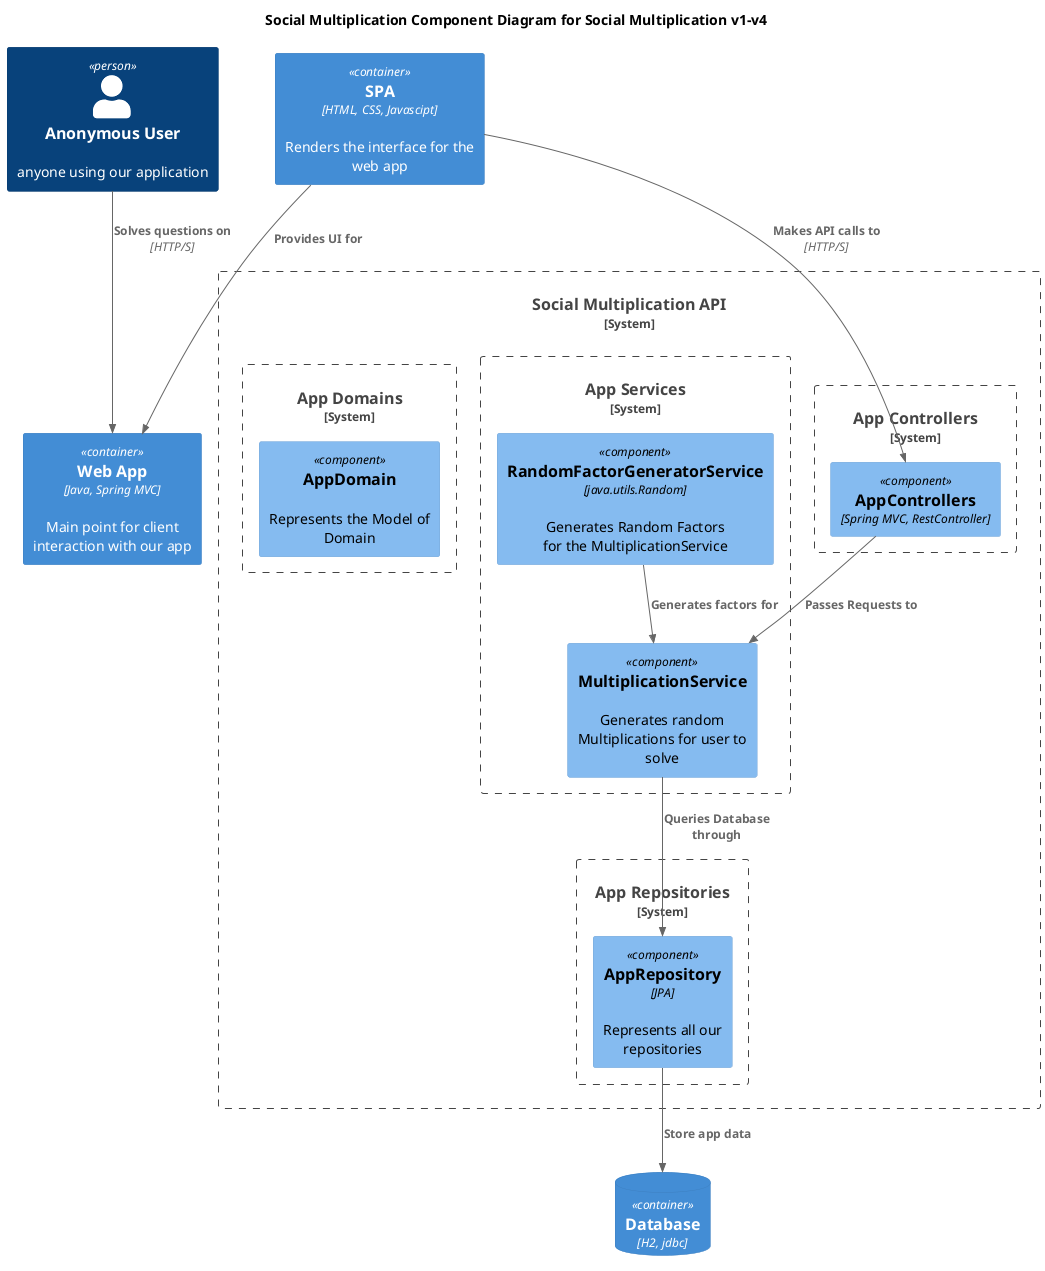 @startuml social-multiplication
!include <C4/C4_Component>

title Social Multiplication Component Diagram for Social Multiplication v1-v4

Person(person, "Anonymous User", "anyone using our application")

Container(web_app, "Web App", "Java, Spring MVC", "Main point for client interaction with our app")
Container(spa, "SPA", "HTML, CSS, Javascipt", "Renders the interface for the web app")

System_Boundary(boundary, "Social Multiplication API", ){
    System_Boundary(allControllers, "App Controllers"){
        Component(controllerApp, "AppControllers", "Spring MVC, RestController")
    }

    System_Boundary(allServices, "App Services"){
        Component(service1, "MultiplicationService", "", "Generates random Multiplications for user to solve")
        Component(helper1, "RandomFactorGeneratorService", "java.utils.Random", "Generates Random Factors for the MultiplicationService")
    }

    System_Boundary(allRepositories, "App Repositories"){
        Component(repoApp, "AppRepository", "JPA", "Represents all our repositories")
    }

    System_Boundary(allDomains, "App Domains"){
        Component(domainModel, "AppDomain", "", "Represents the Model of Domain")
    }
}

ContainerDb(db, "Database", "H2, jdbc")

Rel(person, web_app, "Solves questions on", "HTTP/S")
Rel(spa, web_app, "Provides UI for")
Rel(spa, controllerApp, "Makes API calls to", "HTTP/S")
Rel(repoApp, db, "Store app data")

Rel(helper1, service1, "Generates factors for")
Rel(service1, repoApp, "Queries Database through")
Rel(controllerApp, service1, "Passes Requests to")

@enduml